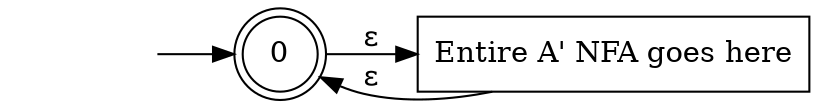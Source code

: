 digraph {
    rankdir="LR";
    entry [style=invis];
    0 [shape=doublecircle];
    a_prime [shape=box, label="Entire A' NFA goes here"];

    entry -> 0;
    0 -> a_prime [label=<&epsilon;>];
    a_prime -> 0 [label=<&epsilon;>];
}
